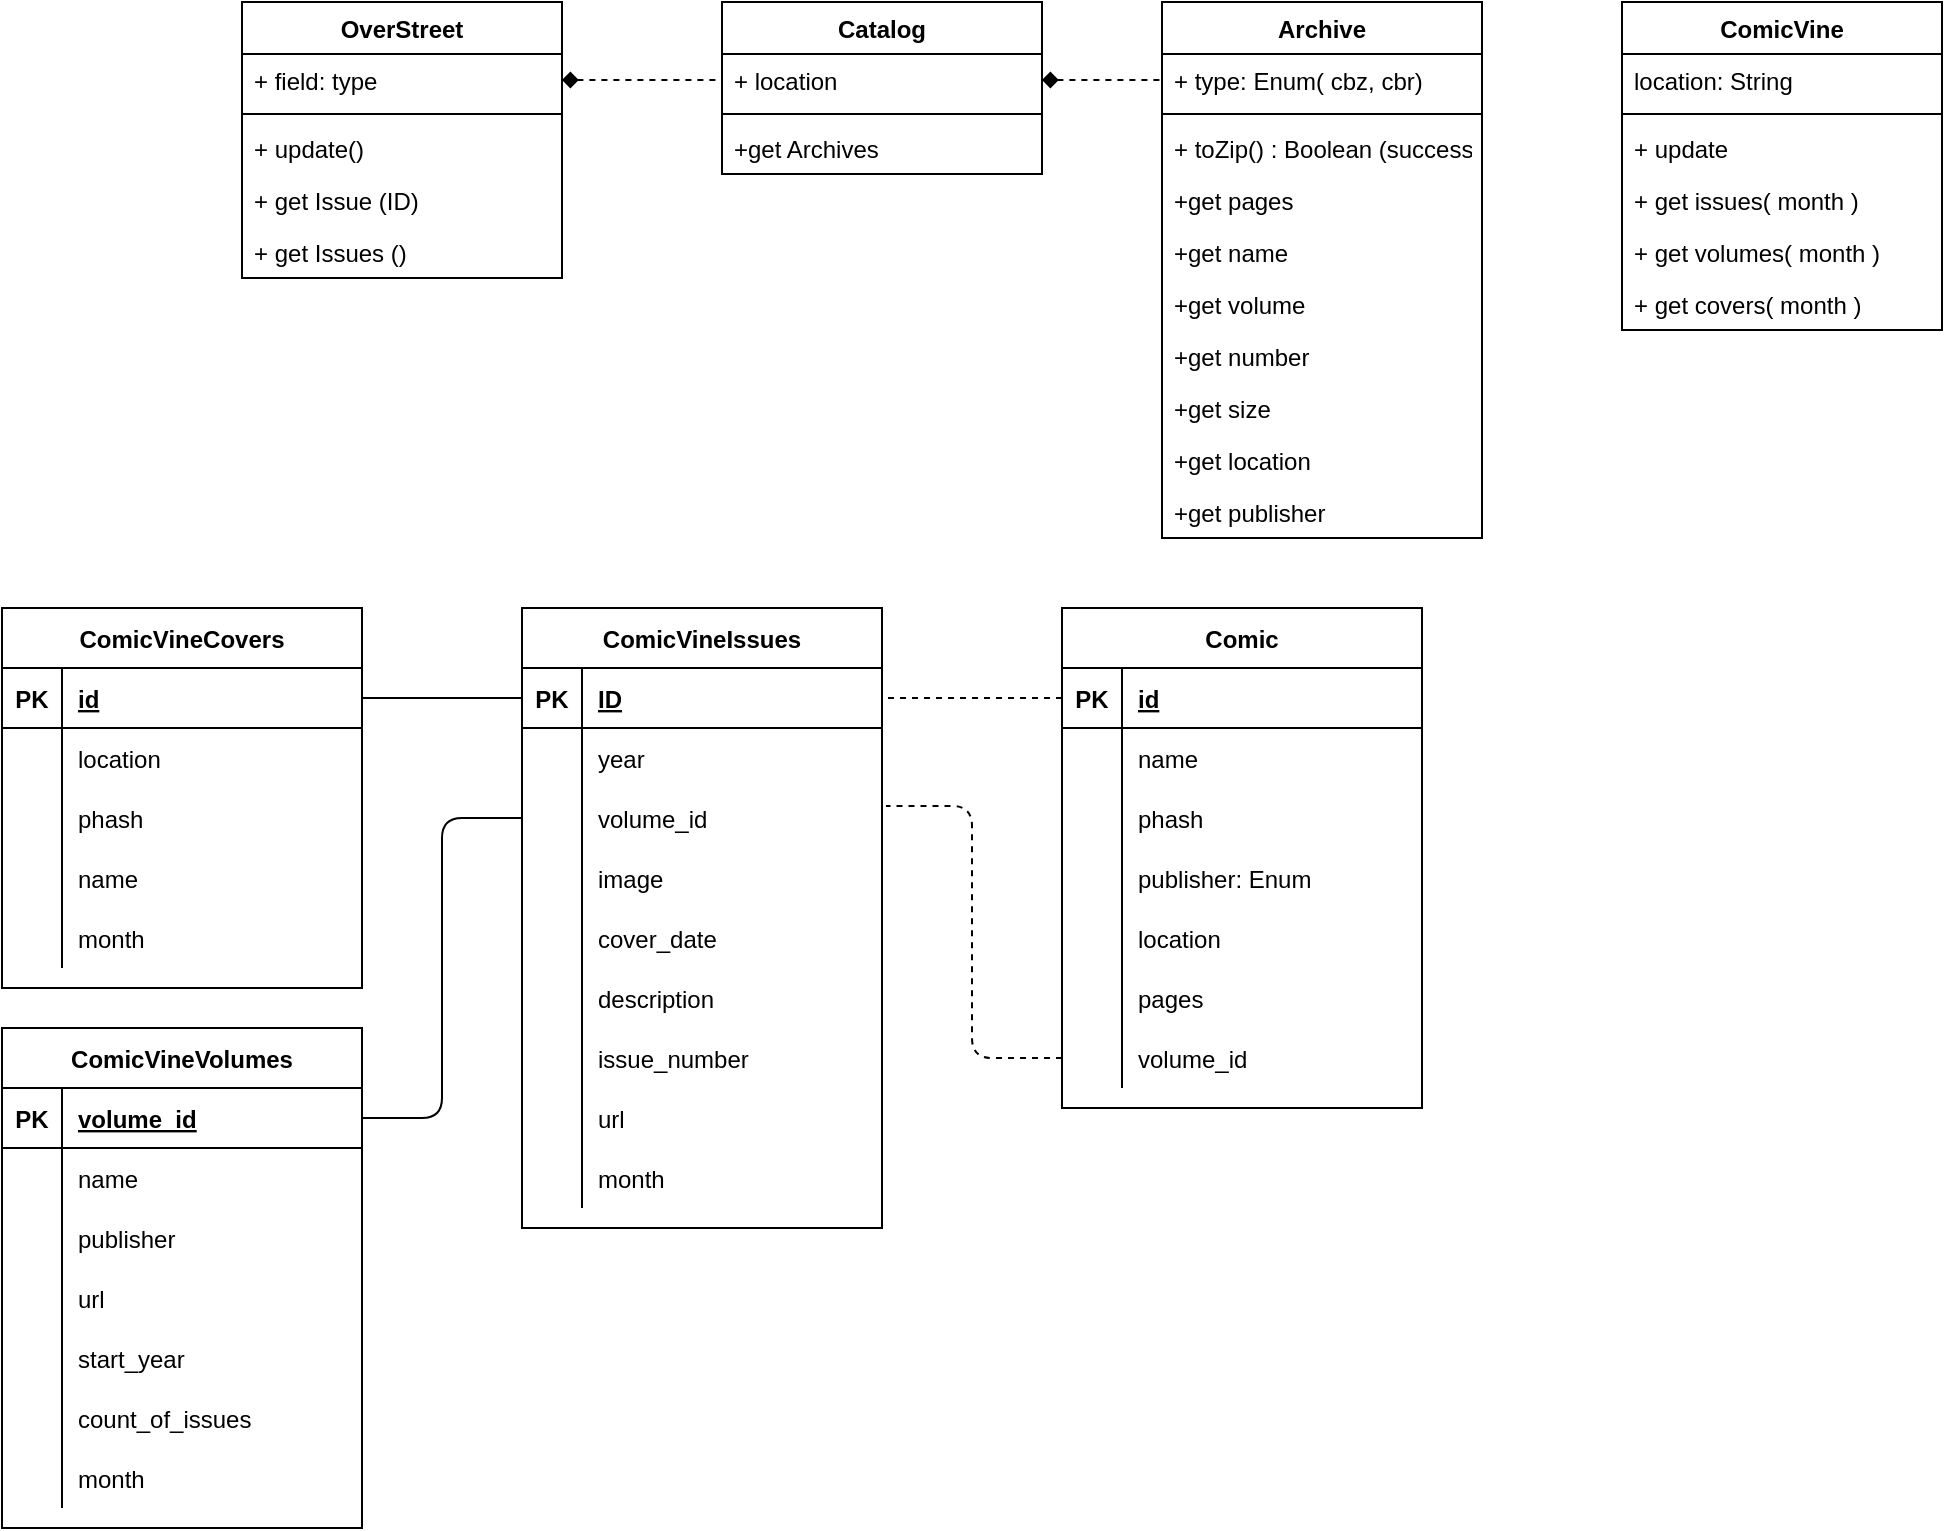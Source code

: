 <mxfile version="14.5.1" type="github">
  <diagram id="c1I_f8SyHhkU-Pk8lgE2" name="Page-1">
    <mxGraphModel dx="1217" dy="707" grid="1" gridSize="10" guides="1" tooltips="1" connect="1" arrows="1" fold="1" page="1" pageScale="1" pageWidth="850" pageHeight="1100" math="0" shadow="0">
      <root>
        <mxCell id="0" />
        <mxCell id="1" parent="0" />
        <mxCell id="1IS7BStLVFcR3rTWdyig-1" value="ComicVineIssues" style="shape=table;startSize=30;container=1;collapsible=1;childLayout=tableLayout;fixedRows=1;rowLines=0;fontStyle=1;align=center;resizeLast=1;" vertex="1" parent="1">
          <mxGeometry x="330" y="340" width="180" height="310" as="geometry">
            <mxRectangle x="330" y="240" width="70" height="30" as="alternateBounds" />
          </mxGeometry>
        </mxCell>
        <mxCell id="1IS7BStLVFcR3rTWdyig-2" value="" style="shape=partialRectangle;collapsible=0;dropTarget=0;pointerEvents=0;fillColor=none;top=0;left=0;bottom=1;right=0;points=[[0,0.5],[1,0.5]];portConstraint=eastwest;" vertex="1" parent="1IS7BStLVFcR3rTWdyig-1">
          <mxGeometry y="30" width="180" height="30" as="geometry" />
        </mxCell>
        <mxCell id="1IS7BStLVFcR3rTWdyig-3" value="PK" style="shape=partialRectangle;connectable=0;fillColor=none;top=0;left=0;bottom=0;right=0;fontStyle=1;overflow=hidden;" vertex="1" parent="1IS7BStLVFcR3rTWdyig-2">
          <mxGeometry width="30" height="30" as="geometry" />
        </mxCell>
        <mxCell id="1IS7BStLVFcR3rTWdyig-4" value="ID" style="shape=partialRectangle;connectable=0;fillColor=none;top=0;left=0;bottom=0;right=0;align=left;spacingLeft=6;fontStyle=5;overflow=hidden;" vertex="1" parent="1IS7BStLVFcR3rTWdyig-2">
          <mxGeometry x="30" width="150" height="30" as="geometry" />
        </mxCell>
        <mxCell id="1IS7BStLVFcR3rTWdyig-5" value="" style="shape=partialRectangle;collapsible=0;dropTarget=0;pointerEvents=0;fillColor=none;top=0;left=0;bottom=0;right=0;points=[[0,0.5],[1,0.5]];portConstraint=eastwest;" vertex="1" parent="1IS7BStLVFcR3rTWdyig-1">
          <mxGeometry y="60" width="180" height="30" as="geometry" />
        </mxCell>
        <mxCell id="1IS7BStLVFcR3rTWdyig-6" value="" style="shape=partialRectangle;connectable=0;fillColor=none;top=0;left=0;bottom=0;right=0;editable=1;overflow=hidden;" vertex="1" parent="1IS7BStLVFcR3rTWdyig-5">
          <mxGeometry width="30" height="30" as="geometry" />
        </mxCell>
        <mxCell id="1IS7BStLVFcR3rTWdyig-7" value="year" style="shape=partialRectangle;connectable=0;fillColor=none;top=0;left=0;bottom=0;right=0;align=left;spacingLeft=6;overflow=hidden;" vertex="1" parent="1IS7BStLVFcR3rTWdyig-5">
          <mxGeometry x="30" width="150" height="30" as="geometry" />
        </mxCell>
        <mxCell id="1IS7BStLVFcR3rTWdyig-8" value="" style="shape=partialRectangle;collapsible=0;dropTarget=0;pointerEvents=0;fillColor=none;top=0;left=0;bottom=0;right=0;points=[[0,0.5],[1,0.5]];portConstraint=eastwest;" vertex="1" parent="1IS7BStLVFcR3rTWdyig-1">
          <mxGeometry y="90" width="180" height="30" as="geometry" />
        </mxCell>
        <mxCell id="1IS7BStLVFcR3rTWdyig-9" value="" style="shape=partialRectangle;connectable=0;fillColor=none;top=0;left=0;bottom=0;right=0;editable=1;overflow=hidden;" vertex="1" parent="1IS7BStLVFcR3rTWdyig-8">
          <mxGeometry width="30" height="30" as="geometry" />
        </mxCell>
        <mxCell id="1IS7BStLVFcR3rTWdyig-10" value="volume_id" style="shape=partialRectangle;connectable=0;fillColor=none;top=0;left=0;bottom=0;right=0;align=left;spacingLeft=6;overflow=hidden;" vertex="1" parent="1IS7BStLVFcR3rTWdyig-8">
          <mxGeometry x="30" width="150" height="30" as="geometry" />
        </mxCell>
        <mxCell id="1IS7BStLVFcR3rTWdyig-11" value="" style="shape=partialRectangle;collapsible=0;dropTarget=0;pointerEvents=0;fillColor=none;top=0;left=0;bottom=0;right=0;points=[[0,0.5],[1,0.5]];portConstraint=eastwest;" vertex="1" parent="1IS7BStLVFcR3rTWdyig-1">
          <mxGeometry y="120" width="180" height="30" as="geometry" />
        </mxCell>
        <mxCell id="1IS7BStLVFcR3rTWdyig-12" value="" style="shape=partialRectangle;connectable=0;fillColor=none;top=0;left=0;bottom=0;right=0;editable=1;overflow=hidden;" vertex="1" parent="1IS7BStLVFcR3rTWdyig-11">
          <mxGeometry width="30" height="30" as="geometry" />
        </mxCell>
        <mxCell id="1IS7BStLVFcR3rTWdyig-13" value="image" style="shape=partialRectangle;connectable=0;fillColor=none;top=0;left=0;bottom=0;right=0;align=left;spacingLeft=6;overflow=hidden;" vertex="1" parent="1IS7BStLVFcR3rTWdyig-11">
          <mxGeometry x="30" width="150" height="30" as="geometry" />
        </mxCell>
        <mxCell id="1IS7BStLVFcR3rTWdyig-15" value="" style="shape=partialRectangle;collapsible=0;dropTarget=0;pointerEvents=0;fillColor=none;top=0;left=0;bottom=0;right=0;points=[[0,0.5],[1,0.5]];portConstraint=eastwest;" vertex="1" parent="1IS7BStLVFcR3rTWdyig-1">
          <mxGeometry y="150" width="180" height="30" as="geometry" />
        </mxCell>
        <mxCell id="1IS7BStLVFcR3rTWdyig-16" value="" style="shape=partialRectangle;connectable=0;fillColor=none;top=0;left=0;bottom=0;right=0;editable=1;overflow=hidden;" vertex="1" parent="1IS7BStLVFcR3rTWdyig-15">
          <mxGeometry width="30" height="30" as="geometry" />
        </mxCell>
        <mxCell id="1IS7BStLVFcR3rTWdyig-17" value="cover_date" style="shape=partialRectangle;connectable=0;fillColor=none;top=0;left=0;bottom=0;right=0;align=left;spacingLeft=6;overflow=hidden;" vertex="1" parent="1IS7BStLVFcR3rTWdyig-15">
          <mxGeometry x="30" width="150" height="30" as="geometry" />
        </mxCell>
        <mxCell id="1IS7BStLVFcR3rTWdyig-18" value="" style="shape=partialRectangle;collapsible=0;dropTarget=0;pointerEvents=0;fillColor=none;top=0;left=0;bottom=0;right=0;points=[[0,0.5],[1,0.5]];portConstraint=eastwest;" vertex="1" parent="1IS7BStLVFcR3rTWdyig-1">
          <mxGeometry y="180" width="180" height="30" as="geometry" />
        </mxCell>
        <mxCell id="1IS7BStLVFcR3rTWdyig-19" value="" style="shape=partialRectangle;connectable=0;fillColor=none;top=0;left=0;bottom=0;right=0;editable=1;overflow=hidden;" vertex="1" parent="1IS7BStLVFcR3rTWdyig-18">
          <mxGeometry width="30" height="30" as="geometry" />
        </mxCell>
        <mxCell id="1IS7BStLVFcR3rTWdyig-20" value="description" style="shape=partialRectangle;connectable=0;fillColor=none;top=0;left=0;bottom=0;right=0;align=left;spacingLeft=6;overflow=hidden;" vertex="1" parent="1IS7BStLVFcR3rTWdyig-18">
          <mxGeometry x="30" width="150" height="30" as="geometry" />
        </mxCell>
        <mxCell id="1IS7BStLVFcR3rTWdyig-21" value="" style="shape=partialRectangle;collapsible=0;dropTarget=0;pointerEvents=0;fillColor=none;top=0;left=0;bottom=0;right=0;points=[[0,0.5],[1,0.5]];portConstraint=eastwest;" vertex="1" parent="1IS7BStLVFcR3rTWdyig-1">
          <mxGeometry y="210" width="180" height="30" as="geometry" />
        </mxCell>
        <mxCell id="1IS7BStLVFcR3rTWdyig-22" value="" style="shape=partialRectangle;connectable=0;fillColor=none;top=0;left=0;bottom=0;right=0;editable=1;overflow=hidden;" vertex="1" parent="1IS7BStLVFcR3rTWdyig-21">
          <mxGeometry width="30" height="30" as="geometry" />
        </mxCell>
        <mxCell id="1IS7BStLVFcR3rTWdyig-23" value="issue_number" style="shape=partialRectangle;connectable=0;fillColor=none;top=0;left=0;bottom=0;right=0;align=left;spacingLeft=6;overflow=hidden;" vertex="1" parent="1IS7BStLVFcR3rTWdyig-21">
          <mxGeometry x="30" width="150" height="30" as="geometry" />
        </mxCell>
        <mxCell id="1IS7BStLVFcR3rTWdyig-24" value="" style="shape=partialRectangle;collapsible=0;dropTarget=0;pointerEvents=0;fillColor=none;top=0;left=0;bottom=0;right=0;points=[[0,0.5],[1,0.5]];portConstraint=eastwest;" vertex="1" parent="1IS7BStLVFcR3rTWdyig-1">
          <mxGeometry y="240" width="180" height="30" as="geometry" />
        </mxCell>
        <mxCell id="1IS7BStLVFcR3rTWdyig-25" value="" style="shape=partialRectangle;connectable=0;fillColor=none;top=0;left=0;bottom=0;right=0;editable=1;overflow=hidden;" vertex="1" parent="1IS7BStLVFcR3rTWdyig-24">
          <mxGeometry width="30" height="30" as="geometry" />
        </mxCell>
        <mxCell id="1IS7BStLVFcR3rTWdyig-26" value="url" style="shape=partialRectangle;connectable=0;fillColor=none;top=0;left=0;bottom=0;right=0;align=left;spacingLeft=6;overflow=hidden;" vertex="1" parent="1IS7BStLVFcR3rTWdyig-24">
          <mxGeometry x="30" width="150" height="30" as="geometry" />
        </mxCell>
        <mxCell id="1IS7BStLVFcR3rTWdyig-109" value="" style="shape=partialRectangle;collapsible=0;dropTarget=0;pointerEvents=0;fillColor=none;top=0;left=0;bottom=0;right=0;points=[[0,0.5],[1,0.5]];portConstraint=eastwest;" vertex="1" parent="1IS7BStLVFcR3rTWdyig-1">
          <mxGeometry y="270" width="180" height="30" as="geometry" />
        </mxCell>
        <mxCell id="1IS7BStLVFcR3rTWdyig-110" value="" style="shape=partialRectangle;connectable=0;fillColor=none;top=0;left=0;bottom=0;right=0;editable=1;overflow=hidden;" vertex="1" parent="1IS7BStLVFcR3rTWdyig-109">
          <mxGeometry width="30" height="30" as="geometry" />
        </mxCell>
        <mxCell id="1IS7BStLVFcR3rTWdyig-111" value="month" style="shape=partialRectangle;connectable=0;fillColor=none;top=0;left=0;bottom=0;right=0;align=left;spacingLeft=6;overflow=hidden;" vertex="1" parent="1IS7BStLVFcR3rTWdyig-109">
          <mxGeometry x="30" width="150" height="30" as="geometry" />
        </mxCell>
        <mxCell id="1IS7BStLVFcR3rTWdyig-27" value="ComicVineCovers" style="shape=table;startSize=30;container=1;collapsible=1;childLayout=tableLayout;fixedRows=1;rowLines=0;fontStyle=1;align=center;resizeLast=1;" vertex="1" parent="1">
          <mxGeometry x="70" y="340" width="180" height="190" as="geometry" />
        </mxCell>
        <mxCell id="1IS7BStLVFcR3rTWdyig-28" value="" style="shape=partialRectangle;collapsible=0;dropTarget=0;pointerEvents=0;fillColor=none;top=0;left=0;bottom=1;right=0;points=[[0,0.5],[1,0.5]];portConstraint=eastwest;" vertex="1" parent="1IS7BStLVFcR3rTWdyig-27">
          <mxGeometry y="30" width="180" height="30" as="geometry" />
        </mxCell>
        <mxCell id="1IS7BStLVFcR3rTWdyig-29" value="PK" style="shape=partialRectangle;connectable=0;fillColor=none;top=0;left=0;bottom=0;right=0;fontStyle=1;overflow=hidden;" vertex="1" parent="1IS7BStLVFcR3rTWdyig-28">
          <mxGeometry width="30" height="30" as="geometry" />
        </mxCell>
        <mxCell id="1IS7BStLVFcR3rTWdyig-30" value="id" style="shape=partialRectangle;connectable=0;fillColor=none;top=0;left=0;bottom=0;right=0;align=left;spacingLeft=6;fontStyle=5;overflow=hidden;" vertex="1" parent="1IS7BStLVFcR3rTWdyig-28">
          <mxGeometry x="30" width="150" height="30" as="geometry" />
        </mxCell>
        <mxCell id="1IS7BStLVFcR3rTWdyig-31" value="" style="shape=partialRectangle;collapsible=0;dropTarget=0;pointerEvents=0;fillColor=none;top=0;left=0;bottom=0;right=0;points=[[0,0.5],[1,0.5]];portConstraint=eastwest;" vertex="1" parent="1IS7BStLVFcR3rTWdyig-27">
          <mxGeometry y="60" width="180" height="30" as="geometry" />
        </mxCell>
        <mxCell id="1IS7BStLVFcR3rTWdyig-32" value="" style="shape=partialRectangle;connectable=0;fillColor=none;top=0;left=0;bottom=0;right=0;editable=1;overflow=hidden;" vertex="1" parent="1IS7BStLVFcR3rTWdyig-31">
          <mxGeometry width="30" height="30" as="geometry" />
        </mxCell>
        <mxCell id="1IS7BStLVFcR3rTWdyig-33" value="location" style="shape=partialRectangle;connectable=0;fillColor=none;top=0;left=0;bottom=0;right=0;align=left;spacingLeft=6;overflow=hidden;" vertex="1" parent="1IS7BStLVFcR3rTWdyig-31">
          <mxGeometry x="30" width="150" height="30" as="geometry" />
        </mxCell>
        <mxCell id="1IS7BStLVFcR3rTWdyig-34" value="" style="shape=partialRectangle;collapsible=0;dropTarget=0;pointerEvents=0;fillColor=none;top=0;left=0;bottom=0;right=0;points=[[0,0.5],[1,0.5]];portConstraint=eastwest;" vertex="1" parent="1IS7BStLVFcR3rTWdyig-27">
          <mxGeometry y="90" width="180" height="30" as="geometry" />
        </mxCell>
        <mxCell id="1IS7BStLVFcR3rTWdyig-35" value="" style="shape=partialRectangle;connectable=0;fillColor=none;top=0;left=0;bottom=0;right=0;editable=1;overflow=hidden;" vertex="1" parent="1IS7BStLVFcR3rTWdyig-34">
          <mxGeometry width="30" height="30" as="geometry" />
        </mxCell>
        <mxCell id="1IS7BStLVFcR3rTWdyig-36" value="phash" style="shape=partialRectangle;connectable=0;fillColor=none;top=0;left=0;bottom=0;right=0;align=left;spacingLeft=6;overflow=hidden;" vertex="1" parent="1IS7BStLVFcR3rTWdyig-34">
          <mxGeometry x="30" width="150" height="30" as="geometry" />
        </mxCell>
        <mxCell id="1IS7BStLVFcR3rTWdyig-37" value="" style="shape=partialRectangle;collapsible=0;dropTarget=0;pointerEvents=0;fillColor=none;top=0;left=0;bottom=0;right=0;points=[[0,0.5],[1,0.5]];portConstraint=eastwest;" vertex="1" parent="1IS7BStLVFcR3rTWdyig-27">
          <mxGeometry y="120" width="180" height="30" as="geometry" />
        </mxCell>
        <mxCell id="1IS7BStLVFcR3rTWdyig-38" value="" style="shape=partialRectangle;connectable=0;fillColor=none;top=0;left=0;bottom=0;right=0;editable=1;overflow=hidden;" vertex="1" parent="1IS7BStLVFcR3rTWdyig-37">
          <mxGeometry width="30" height="30" as="geometry" />
        </mxCell>
        <mxCell id="1IS7BStLVFcR3rTWdyig-39" value="name" style="shape=partialRectangle;connectable=0;fillColor=none;top=0;left=0;bottom=0;right=0;align=left;spacingLeft=6;overflow=hidden;" vertex="1" parent="1IS7BStLVFcR3rTWdyig-37">
          <mxGeometry x="30" width="150" height="30" as="geometry" />
        </mxCell>
        <mxCell id="1IS7BStLVFcR3rTWdyig-98" value="" style="shape=partialRectangle;collapsible=0;dropTarget=0;pointerEvents=0;fillColor=none;top=0;left=0;bottom=0;right=0;points=[[0,0.5],[1,0.5]];portConstraint=eastwest;" vertex="1" parent="1IS7BStLVFcR3rTWdyig-27">
          <mxGeometry y="150" width="180" height="30" as="geometry" />
        </mxCell>
        <mxCell id="1IS7BStLVFcR3rTWdyig-99" value="" style="shape=partialRectangle;connectable=0;fillColor=none;top=0;left=0;bottom=0;right=0;editable=1;overflow=hidden;" vertex="1" parent="1IS7BStLVFcR3rTWdyig-98">
          <mxGeometry width="30" height="30" as="geometry" />
        </mxCell>
        <mxCell id="1IS7BStLVFcR3rTWdyig-100" value="month" style="shape=partialRectangle;connectable=0;fillColor=none;top=0;left=0;bottom=0;right=0;align=left;spacingLeft=6;overflow=hidden;" vertex="1" parent="1IS7BStLVFcR3rTWdyig-98">
          <mxGeometry x="30" width="150" height="30" as="geometry" />
        </mxCell>
        <mxCell id="1IS7BStLVFcR3rTWdyig-40" style="edgeStyle=orthogonalEdgeStyle;rounded=0;orthogonalLoop=1;jettySize=auto;html=1;exitX=0;exitY=0.5;exitDx=0;exitDy=0;entryX=1;entryY=0.5;entryDx=0;entryDy=0;endArrow=none;endFill=0;" edge="1" parent="1" source="1IS7BStLVFcR3rTWdyig-2" target="1IS7BStLVFcR3rTWdyig-28">
          <mxGeometry relative="1" as="geometry" />
        </mxCell>
        <mxCell id="1IS7BStLVFcR3rTWdyig-41" value="ComicVineVolumes" style="shape=table;startSize=30;container=1;collapsible=1;childLayout=tableLayout;fixedRows=1;rowLines=0;fontStyle=1;align=center;resizeLast=1;" vertex="1" parent="1">
          <mxGeometry x="70" y="550" width="180" height="250" as="geometry" />
        </mxCell>
        <mxCell id="1IS7BStLVFcR3rTWdyig-42" value="" style="shape=partialRectangle;collapsible=0;dropTarget=0;pointerEvents=0;fillColor=none;top=0;left=0;bottom=1;right=0;points=[[0,0.5],[1,0.5]];portConstraint=eastwest;" vertex="1" parent="1IS7BStLVFcR3rTWdyig-41">
          <mxGeometry y="30" width="180" height="30" as="geometry" />
        </mxCell>
        <mxCell id="1IS7BStLVFcR3rTWdyig-43" value="PK" style="shape=partialRectangle;connectable=0;fillColor=none;top=0;left=0;bottom=0;right=0;fontStyle=1;overflow=hidden;" vertex="1" parent="1IS7BStLVFcR3rTWdyig-42">
          <mxGeometry width="30" height="30" as="geometry" />
        </mxCell>
        <mxCell id="1IS7BStLVFcR3rTWdyig-44" value="volume_id" style="shape=partialRectangle;connectable=0;fillColor=none;top=0;left=0;bottom=0;right=0;align=left;spacingLeft=6;fontStyle=5;overflow=hidden;" vertex="1" parent="1IS7BStLVFcR3rTWdyig-42">
          <mxGeometry x="30" width="150" height="30" as="geometry" />
        </mxCell>
        <mxCell id="1IS7BStLVFcR3rTWdyig-45" value="" style="shape=partialRectangle;collapsible=0;dropTarget=0;pointerEvents=0;fillColor=none;top=0;left=0;bottom=0;right=0;points=[[0,0.5],[1,0.5]];portConstraint=eastwest;" vertex="1" parent="1IS7BStLVFcR3rTWdyig-41">
          <mxGeometry y="60" width="180" height="30" as="geometry" />
        </mxCell>
        <mxCell id="1IS7BStLVFcR3rTWdyig-46" value="" style="shape=partialRectangle;connectable=0;fillColor=none;top=0;left=0;bottom=0;right=0;editable=1;overflow=hidden;" vertex="1" parent="1IS7BStLVFcR3rTWdyig-45">
          <mxGeometry width="30" height="30" as="geometry" />
        </mxCell>
        <mxCell id="1IS7BStLVFcR3rTWdyig-47" value="name" style="shape=partialRectangle;connectable=0;fillColor=none;top=0;left=0;bottom=0;right=0;align=left;spacingLeft=6;overflow=hidden;" vertex="1" parent="1IS7BStLVFcR3rTWdyig-45">
          <mxGeometry x="30" width="150" height="30" as="geometry" />
        </mxCell>
        <mxCell id="1IS7BStLVFcR3rTWdyig-48" value="" style="shape=partialRectangle;collapsible=0;dropTarget=0;pointerEvents=0;fillColor=none;top=0;left=0;bottom=0;right=0;points=[[0,0.5],[1,0.5]];portConstraint=eastwest;" vertex="1" parent="1IS7BStLVFcR3rTWdyig-41">
          <mxGeometry y="90" width="180" height="30" as="geometry" />
        </mxCell>
        <mxCell id="1IS7BStLVFcR3rTWdyig-49" value="" style="shape=partialRectangle;connectable=0;fillColor=none;top=0;left=0;bottom=0;right=0;editable=1;overflow=hidden;" vertex="1" parent="1IS7BStLVFcR3rTWdyig-48">
          <mxGeometry width="30" height="30" as="geometry" />
        </mxCell>
        <mxCell id="1IS7BStLVFcR3rTWdyig-50" value="publisher" style="shape=partialRectangle;connectable=0;fillColor=none;top=0;left=0;bottom=0;right=0;align=left;spacingLeft=6;overflow=hidden;" vertex="1" parent="1IS7BStLVFcR3rTWdyig-48">
          <mxGeometry x="30" width="150" height="30" as="geometry" />
        </mxCell>
        <mxCell id="1IS7BStLVFcR3rTWdyig-51" value="" style="shape=partialRectangle;collapsible=0;dropTarget=0;pointerEvents=0;fillColor=none;top=0;left=0;bottom=0;right=0;points=[[0,0.5],[1,0.5]];portConstraint=eastwest;" vertex="1" parent="1IS7BStLVFcR3rTWdyig-41">
          <mxGeometry y="120" width="180" height="30" as="geometry" />
        </mxCell>
        <mxCell id="1IS7BStLVFcR3rTWdyig-52" value="" style="shape=partialRectangle;connectable=0;fillColor=none;top=0;left=0;bottom=0;right=0;editable=1;overflow=hidden;" vertex="1" parent="1IS7BStLVFcR3rTWdyig-51">
          <mxGeometry width="30" height="30" as="geometry" />
        </mxCell>
        <mxCell id="1IS7BStLVFcR3rTWdyig-53" value="url" style="shape=partialRectangle;connectable=0;fillColor=none;top=0;left=0;bottom=0;right=0;align=left;spacingLeft=6;overflow=hidden;" vertex="1" parent="1IS7BStLVFcR3rTWdyig-51">
          <mxGeometry x="30" width="150" height="30" as="geometry" />
        </mxCell>
        <mxCell id="1IS7BStLVFcR3rTWdyig-55" value="" style="shape=partialRectangle;collapsible=0;dropTarget=0;pointerEvents=0;fillColor=none;top=0;left=0;bottom=0;right=0;points=[[0,0.5],[1,0.5]];portConstraint=eastwest;" vertex="1" parent="1IS7BStLVFcR3rTWdyig-41">
          <mxGeometry y="150" width="180" height="30" as="geometry" />
        </mxCell>
        <mxCell id="1IS7BStLVFcR3rTWdyig-56" value="" style="shape=partialRectangle;connectable=0;fillColor=none;top=0;left=0;bottom=0;right=0;editable=1;overflow=hidden;" vertex="1" parent="1IS7BStLVFcR3rTWdyig-55">
          <mxGeometry width="30" height="30" as="geometry" />
        </mxCell>
        <mxCell id="1IS7BStLVFcR3rTWdyig-57" value="start_year" style="shape=partialRectangle;connectable=0;fillColor=none;top=0;left=0;bottom=0;right=0;align=left;spacingLeft=6;overflow=hidden;" vertex="1" parent="1IS7BStLVFcR3rTWdyig-55">
          <mxGeometry x="30" width="150" height="30" as="geometry" />
        </mxCell>
        <mxCell id="1IS7BStLVFcR3rTWdyig-58" value="" style="shape=partialRectangle;collapsible=0;dropTarget=0;pointerEvents=0;fillColor=none;top=0;left=0;bottom=0;right=0;points=[[0,0.5],[1,0.5]];portConstraint=eastwest;" vertex="1" parent="1IS7BStLVFcR3rTWdyig-41">
          <mxGeometry y="180" width="180" height="30" as="geometry" />
        </mxCell>
        <mxCell id="1IS7BStLVFcR3rTWdyig-59" value="" style="shape=partialRectangle;connectable=0;fillColor=none;top=0;left=0;bottom=0;right=0;editable=1;overflow=hidden;" vertex="1" parent="1IS7BStLVFcR3rTWdyig-58">
          <mxGeometry width="30" height="30" as="geometry" />
        </mxCell>
        <mxCell id="1IS7BStLVFcR3rTWdyig-60" value="count_of_issues" style="shape=partialRectangle;connectable=0;fillColor=none;top=0;left=0;bottom=0;right=0;align=left;spacingLeft=6;overflow=hidden;" vertex="1" parent="1IS7BStLVFcR3rTWdyig-58">
          <mxGeometry x="30" width="150" height="30" as="geometry" />
        </mxCell>
        <mxCell id="1IS7BStLVFcR3rTWdyig-115" value="" style="shape=partialRectangle;collapsible=0;dropTarget=0;pointerEvents=0;fillColor=none;top=0;left=0;bottom=0;right=0;points=[[0,0.5],[1,0.5]];portConstraint=eastwest;" vertex="1" parent="1IS7BStLVFcR3rTWdyig-41">
          <mxGeometry y="210" width="180" height="30" as="geometry" />
        </mxCell>
        <mxCell id="1IS7BStLVFcR3rTWdyig-116" value="" style="shape=partialRectangle;connectable=0;fillColor=none;top=0;left=0;bottom=0;right=0;editable=1;overflow=hidden;" vertex="1" parent="1IS7BStLVFcR3rTWdyig-115">
          <mxGeometry width="30" height="30" as="geometry" />
        </mxCell>
        <mxCell id="1IS7BStLVFcR3rTWdyig-117" value="month" style="shape=partialRectangle;connectable=0;fillColor=none;top=0;left=0;bottom=0;right=0;align=left;spacingLeft=6;overflow=hidden;" vertex="1" parent="1IS7BStLVFcR3rTWdyig-115">
          <mxGeometry x="30" width="150" height="30" as="geometry" />
        </mxCell>
        <mxCell id="1IS7BStLVFcR3rTWdyig-54" style="edgeStyle=orthogonalEdgeStyle;rounded=1;orthogonalLoop=1;jettySize=auto;html=1;exitX=1;exitY=0.5;exitDx=0;exitDy=0;endArrow=none;endFill=0;" edge="1" parent="1" source="1IS7BStLVFcR3rTWdyig-42" target="1IS7BStLVFcR3rTWdyig-8">
          <mxGeometry relative="1" as="geometry" />
        </mxCell>
        <mxCell id="1IS7BStLVFcR3rTWdyig-61" value="Comic" style="shape=table;startSize=30;container=1;collapsible=1;childLayout=tableLayout;fixedRows=1;rowLines=0;fontStyle=1;align=center;resizeLast=1;" vertex="1" parent="1">
          <mxGeometry x="600" y="340" width="180" height="250" as="geometry" />
        </mxCell>
        <mxCell id="1IS7BStLVFcR3rTWdyig-62" value="" style="shape=partialRectangle;collapsible=0;dropTarget=0;pointerEvents=0;fillColor=none;top=0;left=0;bottom=1;right=0;points=[[0,0.5],[1,0.5]];portConstraint=eastwest;" vertex="1" parent="1IS7BStLVFcR3rTWdyig-61">
          <mxGeometry y="30" width="180" height="30" as="geometry" />
        </mxCell>
        <mxCell id="1IS7BStLVFcR3rTWdyig-63" value="PK" style="shape=partialRectangle;connectable=0;fillColor=none;top=0;left=0;bottom=0;right=0;fontStyle=1;overflow=hidden;" vertex="1" parent="1IS7BStLVFcR3rTWdyig-62">
          <mxGeometry width="30" height="30" as="geometry" />
        </mxCell>
        <mxCell id="1IS7BStLVFcR3rTWdyig-64" value="id" style="shape=partialRectangle;connectable=0;fillColor=none;top=0;left=0;bottom=0;right=0;align=left;spacingLeft=6;fontStyle=5;overflow=hidden;" vertex="1" parent="1IS7BStLVFcR3rTWdyig-62">
          <mxGeometry x="30" width="150" height="30" as="geometry" />
        </mxCell>
        <mxCell id="1IS7BStLVFcR3rTWdyig-65" value="" style="shape=partialRectangle;collapsible=0;dropTarget=0;pointerEvents=0;fillColor=none;top=0;left=0;bottom=0;right=0;points=[[0,0.5],[1,0.5]];portConstraint=eastwest;" vertex="1" parent="1IS7BStLVFcR3rTWdyig-61">
          <mxGeometry y="60" width="180" height="30" as="geometry" />
        </mxCell>
        <mxCell id="1IS7BStLVFcR3rTWdyig-66" value="" style="shape=partialRectangle;connectable=0;fillColor=none;top=0;left=0;bottom=0;right=0;editable=1;overflow=hidden;" vertex="1" parent="1IS7BStLVFcR3rTWdyig-65">
          <mxGeometry width="30" height="30" as="geometry" />
        </mxCell>
        <mxCell id="1IS7BStLVFcR3rTWdyig-67" value="name" style="shape=partialRectangle;connectable=0;fillColor=none;top=0;left=0;bottom=0;right=0;align=left;spacingLeft=6;overflow=hidden;" vertex="1" parent="1IS7BStLVFcR3rTWdyig-65">
          <mxGeometry x="30" width="150" height="30" as="geometry" />
        </mxCell>
        <mxCell id="1IS7BStLVFcR3rTWdyig-68" value="" style="shape=partialRectangle;collapsible=0;dropTarget=0;pointerEvents=0;fillColor=none;top=0;left=0;bottom=0;right=0;points=[[0,0.5],[1,0.5]];portConstraint=eastwest;" vertex="1" parent="1IS7BStLVFcR3rTWdyig-61">
          <mxGeometry y="90" width="180" height="30" as="geometry" />
        </mxCell>
        <mxCell id="1IS7BStLVFcR3rTWdyig-69" value="" style="shape=partialRectangle;connectable=0;fillColor=none;top=0;left=0;bottom=0;right=0;editable=1;overflow=hidden;" vertex="1" parent="1IS7BStLVFcR3rTWdyig-68">
          <mxGeometry width="30" height="30" as="geometry" />
        </mxCell>
        <mxCell id="1IS7BStLVFcR3rTWdyig-70" value="phash" style="shape=partialRectangle;connectable=0;fillColor=none;top=0;left=0;bottom=0;right=0;align=left;spacingLeft=6;overflow=hidden;" vertex="1" parent="1IS7BStLVFcR3rTWdyig-68">
          <mxGeometry x="30" width="150" height="30" as="geometry" />
        </mxCell>
        <mxCell id="1IS7BStLVFcR3rTWdyig-71" value="" style="shape=partialRectangle;collapsible=0;dropTarget=0;pointerEvents=0;fillColor=none;top=0;left=0;bottom=0;right=0;points=[[0,0.5],[1,0.5]];portConstraint=eastwest;" vertex="1" parent="1IS7BStLVFcR3rTWdyig-61">
          <mxGeometry y="120" width="180" height="30" as="geometry" />
        </mxCell>
        <mxCell id="1IS7BStLVFcR3rTWdyig-72" value="" style="shape=partialRectangle;connectable=0;fillColor=none;top=0;left=0;bottom=0;right=0;editable=1;overflow=hidden;" vertex="1" parent="1IS7BStLVFcR3rTWdyig-71">
          <mxGeometry width="30" height="30" as="geometry" />
        </mxCell>
        <mxCell id="1IS7BStLVFcR3rTWdyig-73" value="publisher: Enum" style="shape=partialRectangle;connectable=0;fillColor=none;top=0;left=0;bottom=0;right=0;align=left;spacingLeft=6;overflow=hidden;" vertex="1" parent="1IS7BStLVFcR3rTWdyig-71">
          <mxGeometry x="30" width="150" height="30" as="geometry" />
        </mxCell>
        <mxCell id="1IS7BStLVFcR3rTWdyig-87" value="" style="shape=partialRectangle;collapsible=0;dropTarget=0;pointerEvents=0;fillColor=none;top=0;left=0;bottom=0;right=0;points=[[0,0.5],[1,0.5]];portConstraint=eastwest;" vertex="1" parent="1IS7BStLVFcR3rTWdyig-61">
          <mxGeometry y="150" width="180" height="30" as="geometry" />
        </mxCell>
        <mxCell id="1IS7BStLVFcR3rTWdyig-88" value="" style="shape=partialRectangle;connectable=0;fillColor=none;top=0;left=0;bottom=0;right=0;editable=1;overflow=hidden;" vertex="1" parent="1IS7BStLVFcR3rTWdyig-87">
          <mxGeometry width="30" height="30" as="geometry" />
        </mxCell>
        <mxCell id="1IS7BStLVFcR3rTWdyig-89" value="location" style="shape=partialRectangle;connectable=0;fillColor=none;top=0;left=0;bottom=0;right=0;align=left;spacingLeft=6;overflow=hidden;" vertex="1" parent="1IS7BStLVFcR3rTWdyig-87">
          <mxGeometry x="30" width="150" height="30" as="geometry" />
        </mxCell>
        <mxCell id="1IS7BStLVFcR3rTWdyig-90" value="" style="shape=partialRectangle;collapsible=0;dropTarget=0;pointerEvents=0;fillColor=none;top=0;left=0;bottom=0;right=0;points=[[0,0.5],[1,0.5]];portConstraint=eastwest;" vertex="1" parent="1IS7BStLVFcR3rTWdyig-61">
          <mxGeometry y="180" width="180" height="30" as="geometry" />
        </mxCell>
        <mxCell id="1IS7BStLVFcR3rTWdyig-91" value="" style="shape=partialRectangle;connectable=0;fillColor=none;top=0;left=0;bottom=0;right=0;editable=1;overflow=hidden;" vertex="1" parent="1IS7BStLVFcR3rTWdyig-90">
          <mxGeometry width="30" height="30" as="geometry" />
        </mxCell>
        <mxCell id="1IS7BStLVFcR3rTWdyig-92" value="pages" style="shape=partialRectangle;connectable=0;fillColor=none;top=0;left=0;bottom=0;right=0;align=left;spacingLeft=6;overflow=hidden;" vertex="1" parent="1IS7BStLVFcR3rTWdyig-90">
          <mxGeometry x="30" width="150" height="30" as="geometry" />
        </mxCell>
        <mxCell id="1IS7BStLVFcR3rTWdyig-94" value="" style="shape=partialRectangle;collapsible=0;dropTarget=0;pointerEvents=0;fillColor=none;top=0;left=0;bottom=0;right=0;points=[[0,0.5],[1,0.5]];portConstraint=eastwest;" vertex="1" parent="1IS7BStLVFcR3rTWdyig-61">
          <mxGeometry y="210" width="180" height="30" as="geometry" />
        </mxCell>
        <mxCell id="1IS7BStLVFcR3rTWdyig-95" value="" style="shape=partialRectangle;connectable=0;fillColor=none;top=0;left=0;bottom=0;right=0;editable=1;overflow=hidden;" vertex="1" parent="1IS7BStLVFcR3rTWdyig-94">
          <mxGeometry width="30" height="30" as="geometry" />
        </mxCell>
        <mxCell id="1IS7BStLVFcR3rTWdyig-96" value="volume_id" style="shape=partialRectangle;connectable=0;fillColor=none;top=0;left=0;bottom=0;right=0;align=left;spacingLeft=6;overflow=hidden;" vertex="1" parent="1IS7BStLVFcR3rTWdyig-94">
          <mxGeometry x="30" width="150" height="30" as="geometry" />
        </mxCell>
        <mxCell id="1IS7BStLVFcR3rTWdyig-93" style="edgeStyle=orthogonalEdgeStyle;rounded=1;orthogonalLoop=1;jettySize=auto;html=1;exitX=0;exitY=0.5;exitDx=0;exitDy=0;entryX=1;entryY=0.5;entryDx=0;entryDy=0;endArrow=none;endFill=0;dashed=1;" edge="1" parent="1" source="1IS7BStLVFcR3rTWdyig-62" target="1IS7BStLVFcR3rTWdyig-2">
          <mxGeometry relative="1" as="geometry" />
        </mxCell>
        <mxCell id="1IS7BStLVFcR3rTWdyig-97" style="edgeStyle=orthogonalEdgeStyle;rounded=1;orthogonalLoop=1;jettySize=auto;html=1;exitX=0;exitY=0.5;exitDx=0;exitDy=0;entryX=1.011;entryY=0.3;entryDx=0;entryDy=0;entryPerimeter=0;dashed=1;endArrow=none;endFill=0;" edge="1" parent="1" source="1IS7BStLVFcR3rTWdyig-94" target="1IS7BStLVFcR3rTWdyig-8">
          <mxGeometry relative="1" as="geometry" />
        </mxCell>
        <mxCell id="1IS7BStLVFcR3rTWdyig-101" value="ComicVine" style="swimlane;fontStyle=1;align=center;verticalAlign=top;childLayout=stackLayout;horizontal=1;startSize=26;horizontalStack=0;resizeParent=1;resizeParentMax=0;resizeLast=0;collapsible=1;marginBottom=0;" vertex="1" parent="1">
          <mxGeometry x="880" y="37" width="160" height="164" as="geometry" />
        </mxCell>
        <mxCell id="1IS7BStLVFcR3rTWdyig-102" value="location: String" style="text;strokeColor=none;fillColor=none;align=left;verticalAlign=top;spacingLeft=4;spacingRight=4;overflow=hidden;rotatable=0;points=[[0,0.5],[1,0.5]];portConstraint=eastwest;" vertex="1" parent="1IS7BStLVFcR3rTWdyig-101">
          <mxGeometry y="26" width="160" height="26" as="geometry" />
        </mxCell>
        <mxCell id="1IS7BStLVFcR3rTWdyig-103" value="" style="line;strokeWidth=1;fillColor=none;align=left;verticalAlign=middle;spacingTop=-1;spacingLeft=3;spacingRight=3;rotatable=0;labelPosition=right;points=[];portConstraint=eastwest;" vertex="1" parent="1IS7BStLVFcR3rTWdyig-101">
          <mxGeometry y="52" width="160" height="8" as="geometry" />
        </mxCell>
        <mxCell id="1IS7BStLVFcR3rTWdyig-104" value="+ update" style="text;strokeColor=none;fillColor=none;align=left;verticalAlign=top;spacingLeft=4;spacingRight=4;overflow=hidden;rotatable=0;points=[[0,0.5],[1,0.5]];portConstraint=eastwest;" vertex="1" parent="1IS7BStLVFcR3rTWdyig-101">
          <mxGeometry y="60" width="160" height="26" as="geometry" />
        </mxCell>
        <mxCell id="1IS7BStLVFcR3rTWdyig-105" value="+ get issues( month )" style="text;strokeColor=none;fillColor=none;align=left;verticalAlign=top;spacingLeft=4;spacingRight=4;overflow=hidden;rotatable=0;points=[[0,0.5],[1,0.5]];portConstraint=eastwest;" vertex="1" parent="1IS7BStLVFcR3rTWdyig-101">
          <mxGeometry y="86" width="160" height="26" as="geometry" />
        </mxCell>
        <mxCell id="1IS7BStLVFcR3rTWdyig-107" value="+ get volumes( month )" style="text;strokeColor=none;fillColor=none;align=left;verticalAlign=top;spacingLeft=4;spacingRight=4;overflow=hidden;rotatable=0;points=[[0,0.5],[1,0.5]];portConstraint=eastwest;" vertex="1" parent="1IS7BStLVFcR3rTWdyig-101">
          <mxGeometry y="112" width="160" height="26" as="geometry" />
        </mxCell>
        <mxCell id="1IS7BStLVFcR3rTWdyig-108" value="+ get covers( month )" style="text;strokeColor=none;fillColor=none;align=left;verticalAlign=top;spacingLeft=4;spacingRight=4;overflow=hidden;rotatable=0;points=[[0,0.5],[1,0.5]];portConstraint=eastwest;" vertex="1" parent="1IS7BStLVFcR3rTWdyig-101">
          <mxGeometry y="138" width="160" height="26" as="geometry" />
        </mxCell>
        <mxCell id="1IS7BStLVFcR3rTWdyig-118" value="Archive" style="swimlane;fontStyle=1;align=center;verticalAlign=top;childLayout=stackLayout;horizontal=1;startSize=26;horizontalStack=0;resizeParent=1;resizeParentMax=0;resizeLast=0;collapsible=1;marginBottom=0;" vertex="1" parent="1">
          <mxGeometry x="650" y="37" width="160" height="268" as="geometry" />
        </mxCell>
        <mxCell id="1IS7BStLVFcR3rTWdyig-119" value="+ type: Enum( cbz, cbr)" style="text;strokeColor=none;fillColor=none;align=left;verticalAlign=top;spacingLeft=4;spacingRight=4;overflow=hidden;rotatable=0;points=[[0,0.5],[1,0.5]];portConstraint=eastwest;" vertex="1" parent="1IS7BStLVFcR3rTWdyig-118">
          <mxGeometry y="26" width="160" height="26" as="geometry" />
        </mxCell>
        <mxCell id="1IS7BStLVFcR3rTWdyig-120" value="" style="line;strokeWidth=1;fillColor=none;align=left;verticalAlign=middle;spacingTop=-1;spacingLeft=3;spacingRight=3;rotatable=0;labelPosition=right;points=[];portConstraint=eastwest;" vertex="1" parent="1IS7BStLVFcR3rTWdyig-118">
          <mxGeometry y="52" width="160" height="8" as="geometry" />
        </mxCell>
        <mxCell id="1IS7BStLVFcR3rTWdyig-121" value="+ toZip() : Boolean (success)" style="text;strokeColor=none;fillColor=none;align=left;verticalAlign=top;spacingLeft=4;spacingRight=4;overflow=hidden;rotatable=0;points=[[0,0.5],[1,0.5]];portConstraint=eastwest;" vertex="1" parent="1IS7BStLVFcR3rTWdyig-118">
          <mxGeometry y="60" width="160" height="26" as="geometry" />
        </mxCell>
        <mxCell id="1IS7BStLVFcR3rTWdyig-122" value="+get pages" style="text;strokeColor=none;fillColor=none;align=left;verticalAlign=top;spacingLeft=4;spacingRight=4;overflow=hidden;rotatable=0;points=[[0,0.5],[1,0.5]];portConstraint=eastwest;" vertex="1" parent="1IS7BStLVFcR3rTWdyig-118">
          <mxGeometry y="86" width="160" height="26" as="geometry" />
        </mxCell>
        <mxCell id="1IS7BStLVFcR3rTWdyig-123" value="+get name" style="text;strokeColor=none;fillColor=none;align=left;verticalAlign=top;spacingLeft=4;spacingRight=4;overflow=hidden;rotatable=0;points=[[0,0.5],[1,0.5]];portConstraint=eastwest;" vertex="1" parent="1IS7BStLVFcR3rTWdyig-118">
          <mxGeometry y="112" width="160" height="26" as="geometry" />
        </mxCell>
        <mxCell id="1IS7BStLVFcR3rTWdyig-124" value="+get volume" style="text;strokeColor=none;fillColor=none;align=left;verticalAlign=top;spacingLeft=4;spacingRight=4;overflow=hidden;rotatable=0;points=[[0,0.5],[1,0.5]];portConstraint=eastwest;" vertex="1" parent="1IS7BStLVFcR3rTWdyig-118">
          <mxGeometry y="138" width="160" height="26" as="geometry" />
        </mxCell>
        <mxCell id="1IS7BStLVFcR3rTWdyig-125" value="+get number" style="text;strokeColor=none;fillColor=none;align=left;verticalAlign=top;spacingLeft=4;spacingRight=4;overflow=hidden;rotatable=0;points=[[0,0.5],[1,0.5]];portConstraint=eastwest;" vertex="1" parent="1IS7BStLVFcR3rTWdyig-118">
          <mxGeometry y="164" width="160" height="26" as="geometry" />
        </mxCell>
        <mxCell id="1IS7BStLVFcR3rTWdyig-126" value="+get size" style="text;strokeColor=none;fillColor=none;align=left;verticalAlign=top;spacingLeft=4;spacingRight=4;overflow=hidden;rotatable=0;points=[[0,0.5],[1,0.5]];portConstraint=eastwest;" vertex="1" parent="1IS7BStLVFcR3rTWdyig-118">
          <mxGeometry y="190" width="160" height="26" as="geometry" />
        </mxCell>
        <mxCell id="1IS7BStLVFcR3rTWdyig-127" value="+get location" style="text;strokeColor=none;fillColor=none;align=left;verticalAlign=top;spacingLeft=4;spacingRight=4;overflow=hidden;rotatable=0;points=[[0,0.5],[1,0.5]];portConstraint=eastwest;" vertex="1" parent="1IS7BStLVFcR3rTWdyig-118">
          <mxGeometry y="216" width="160" height="26" as="geometry" />
        </mxCell>
        <mxCell id="1IS7BStLVFcR3rTWdyig-128" value="+get publisher" style="text;strokeColor=none;fillColor=none;align=left;verticalAlign=top;spacingLeft=4;spacingRight=4;overflow=hidden;rotatable=0;points=[[0,0.5],[1,0.5]];portConstraint=eastwest;" vertex="1" parent="1IS7BStLVFcR3rTWdyig-118">
          <mxGeometry y="242" width="160" height="26" as="geometry" />
        </mxCell>
        <mxCell id="1IS7BStLVFcR3rTWdyig-129" value="OverStreet" style="swimlane;fontStyle=1;align=center;verticalAlign=top;childLayout=stackLayout;horizontal=1;startSize=26;horizontalStack=0;resizeParent=1;resizeParentMax=0;resizeLast=0;collapsible=1;marginBottom=0;" vertex="1" parent="1">
          <mxGeometry x="190" y="37" width="160" height="138" as="geometry" />
        </mxCell>
        <mxCell id="1IS7BStLVFcR3rTWdyig-130" value="+ field: type" style="text;strokeColor=none;fillColor=none;align=left;verticalAlign=top;spacingLeft=4;spacingRight=4;overflow=hidden;rotatable=0;points=[[0,0.5],[1,0.5]];portConstraint=eastwest;" vertex="1" parent="1IS7BStLVFcR3rTWdyig-129">
          <mxGeometry y="26" width="160" height="26" as="geometry" />
        </mxCell>
        <mxCell id="1IS7BStLVFcR3rTWdyig-131" value="" style="line;strokeWidth=1;fillColor=none;align=left;verticalAlign=middle;spacingTop=-1;spacingLeft=3;spacingRight=3;rotatable=0;labelPosition=right;points=[];portConstraint=eastwest;" vertex="1" parent="1IS7BStLVFcR3rTWdyig-129">
          <mxGeometry y="52" width="160" height="8" as="geometry" />
        </mxCell>
        <mxCell id="1IS7BStLVFcR3rTWdyig-132" value="+ update()" style="text;strokeColor=none;fillColor=none;align=left;verticalAlign=top;spacingLeft=4;spacingRight=4;overflow=hidden;rotatable=0;points=[[0,0.5],[1,0.5]];portConstraint=eastwest;" vertex="1" parent="1IS7BStLVFcR3rTWdyig-129">
          <mxGeometry y="60" width="160" height="26" as="geometry" />
        </mxCell>
        <mxCell id="1IS7BStLVFcR3rTWdyig-140" value="+ get Issue (ID)" style="text;strokeColor=none;fillColor=none;align=left;verticalAlign=top;spacingLeft=4;spacingRight=4;overflow=hidden;rotatable=0;points=[[0,0.5],[1,0.5]];portConstraint=eastwest;" vertex="1" parent="1IS7BStLVFcR3rTWdyig-129">
          <mxGeometry y="86" width="160" height="26" as="geometry" />
        </mxCell>
        <mxCell id="1IS7BStLVFcR3rTWdyig-141" value="+ get Issues ()" style="text;strokeColor=none;fillColor=none;align=left;verticalAlign=top;spacingLeft=4;spacingRight=4;overflow=hidden;rotatable=0;points=[[0,0.5],[1,0.5]];portConstraint=eastwest;" vertex="1" parent="1IS7BStLVFcR3rTWdyig-129">
          <mxGeometry y="112" width="160" height="26" as="geometry" />
        </mxCell>
        <mxCell id="1IS7BStLVFcR3rTWdyig-133" value="Catalog" style="swimlane;fontStyle=1;align=center;verticalAlign=top;childLayout=stackLayout;horizontal=1;startSize=26;horizontalStack=0;resizeParent=1;resizeParentMax=0;resizeLast=0;collapsible=1;marginBottom=0;" vertex="1" parent="1">
          <mxGeometry x="430" y="37" width="160" height="86" as="geometry" />
        </mxCell>
        <mxCell id="1IS7BStLVFcR3rTWdyig-134" value="+ location" style="text;strokeColor=none;fillColor=none;align=left;verticalAlign=top;spacingLeft=4;spacingRight=4;overflow=hidden;rotatable=0;points=[[0,0.5],[1,0.5]];portConstraint=eastwest;" vertex="1" parent="1IS7BStLVFcR3rTWdyig-133">
          <mxGeometry y="26" width="160" height="26" as="geometry" />
        </mxCell>
        <mxCell id="1IS7BStLVFcR3rTWdyig-135" value="" style="line;strokeWidth=1;fillColor=none;align=left;verticalAlign=middle;spacingTop=-1;spacingLeft=3;spacingRight=3;rotatable=0;labelPosition=right;points=[];portConstraint=eastwest;" vertex="1" parent="1IS7BStLVFcR3rTWdyig-133">
          <mxGeometry y="52" width="160" height="8" as="geometry" />
        </mxCell>
        <mxCell id="1IS7BStLVFcR3rTWdyig-136" value="+get Archives" style="text;strokeColor=none;fillColor=none;align=left;verticalAlign=top;spacingLeft=4;spacingRight=4;overflow=hidden;rotatable=0;points=[[0,0.5],[1,0.5]];portConstraint=eastwest;" vertex="1" parent="1IS7BStLVFcR3rTWdyig-133">
          <mxGeometry y="60" width="160" height="26" as="geometry" />
        </mxCell>
        <mxCell id="1IS7BStLVFcR3rTWdyig-138" style="edgeStyle=orthogonalEdgeStyle;rounded=1;orthogonalLoop=1;jettySize=auto;html=1;exitX=1;exitY=0.5;exitDx=0;exitDy=0;entryX=0;entryY=0.5;entryDx=0;entryDy=0;dashed=1;endArrow=none;endFill=0;startArrow=diamond;startFill=1;" edge="1" parent="1" source="1IS7BStLVFcR3rTWdyig-130" target="1IS7BStLVFcR3rTWdyig-134">
          <mxGeometry relative="1" as="geometry" />
        </mxCell>
        <mxCell id="1IS7BStLVFcR3rTWdyig-139" style="edgeStyle=orthogonalEdgeStyle;rounded=1;orthogonalLoop=1;jettySize=auto;html=1;exitX=1;exitY=0.5;exitDx=0;exitDy=0;entryX=0;entryY=0.5;entryDx=0;entryDy=0;dashed=1;endArrow=none;endFill=0;startArrow=diamond;startFill=1;" edge="1" parent="1" source="1IS7BStLVFcR3rTWdyig-134" target="1IS7BStLVFcR3rTWdyig-119">
          <mxGeometry relative="1" as="geometry" />
        </mxCell>
      </root>
    </mxGraphModel>
  </diagram>
</mxfile>
